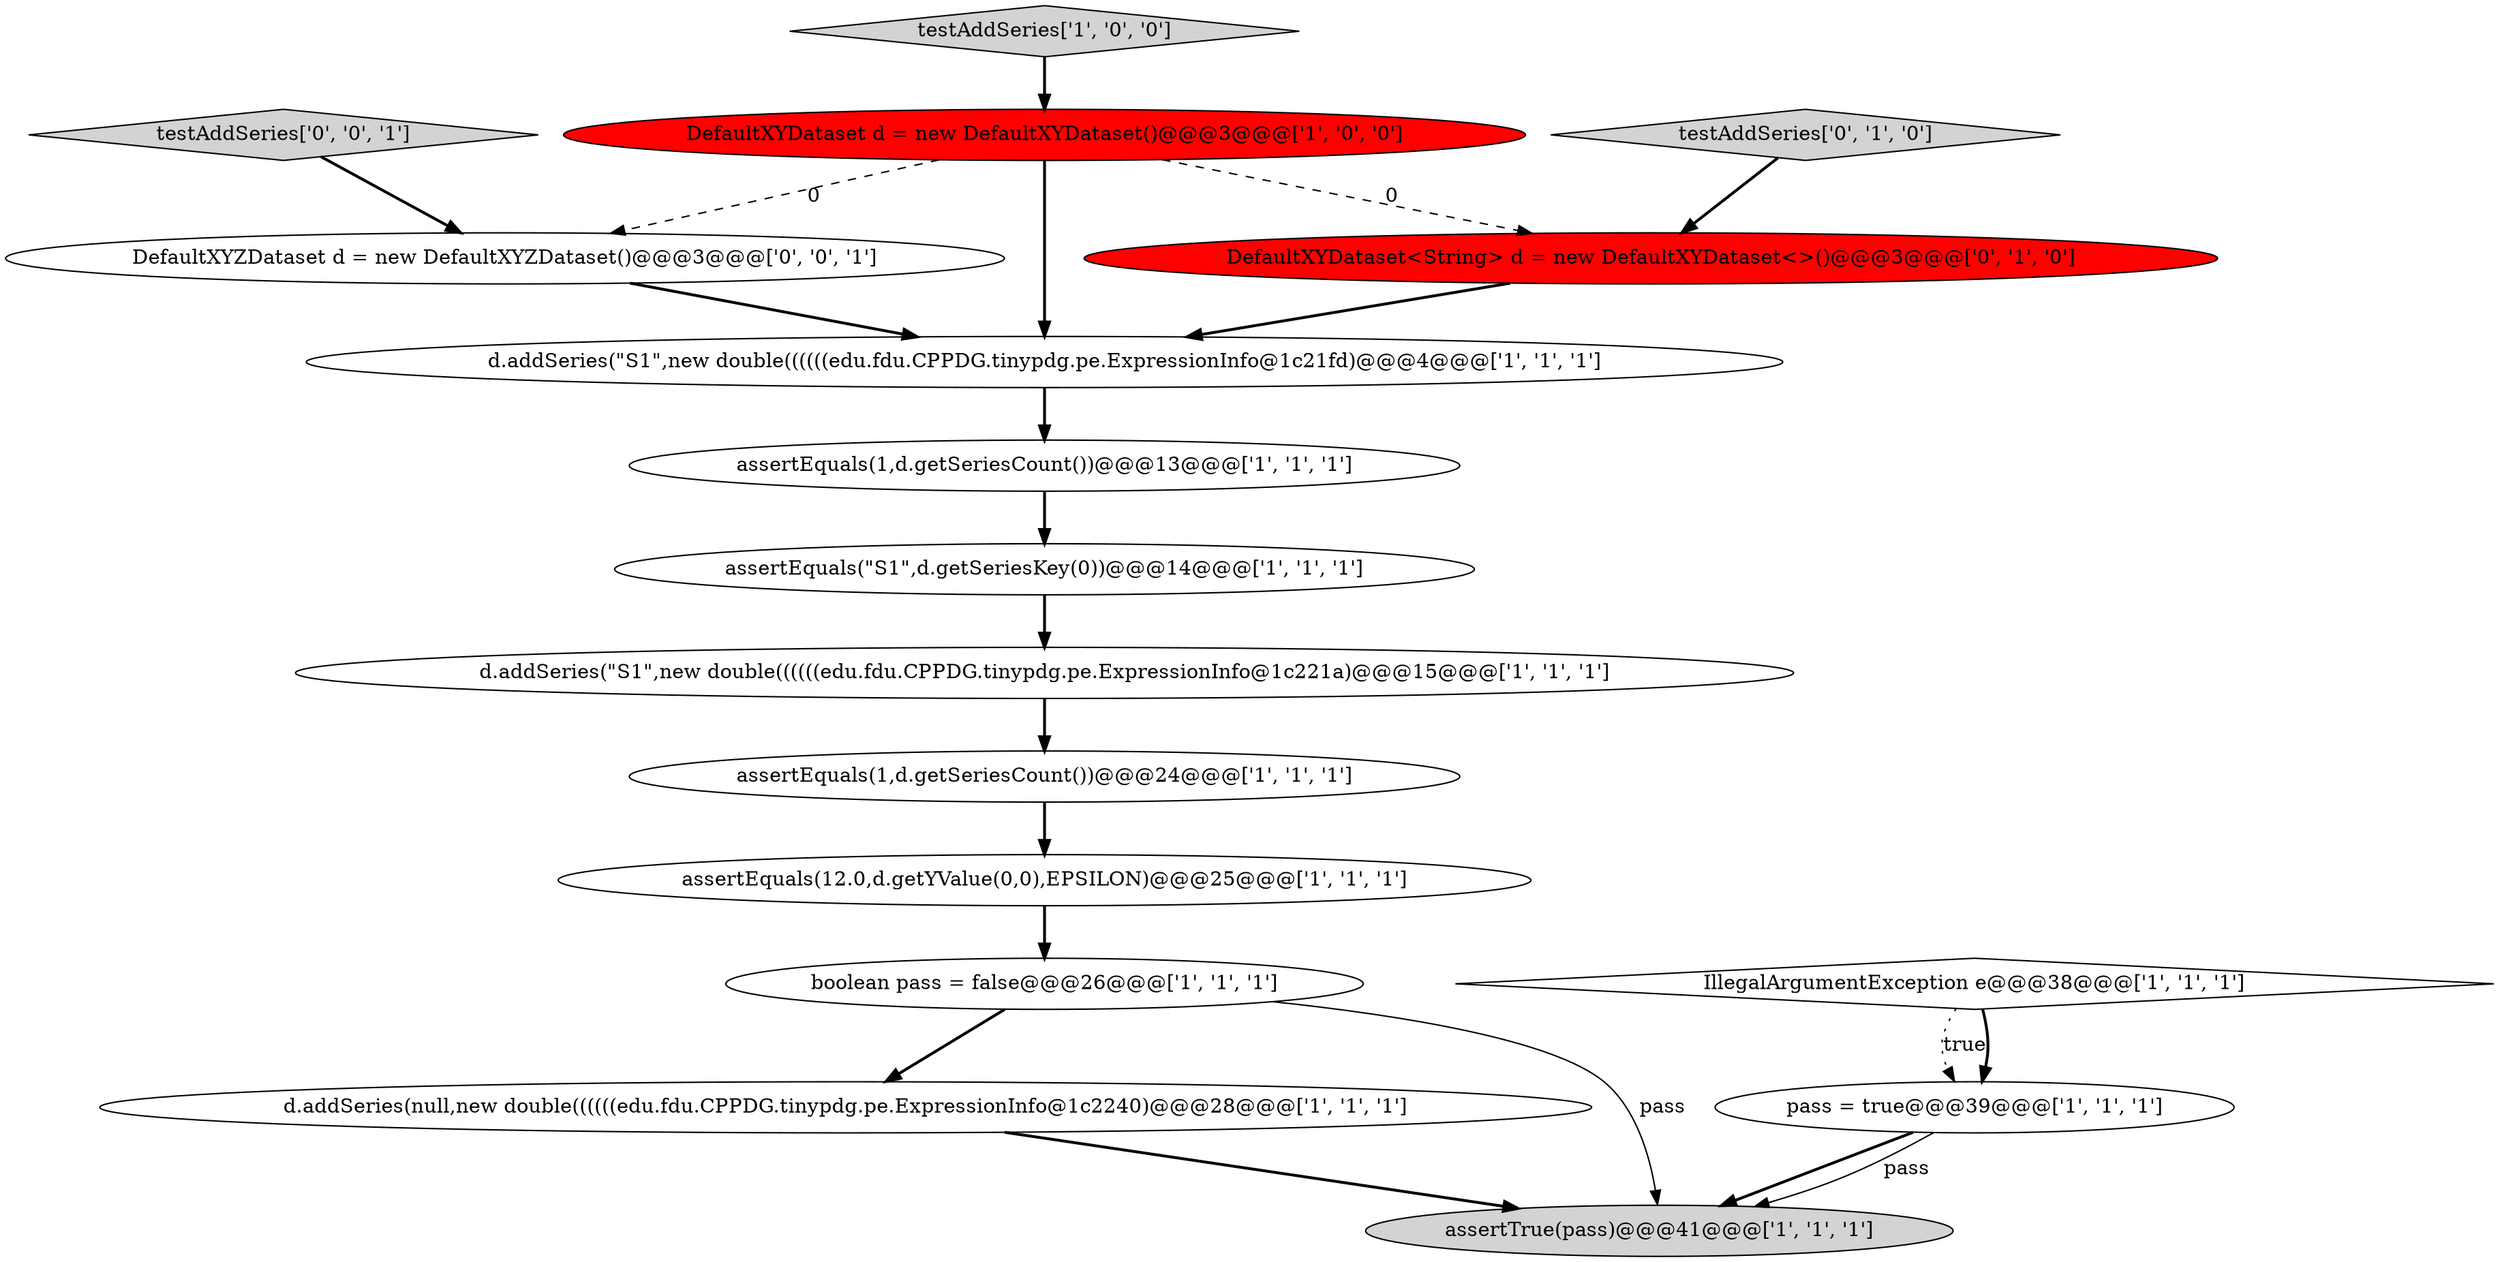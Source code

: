 digraph {
1 [style = filled, label = "pass = true@@@39@@@['1', '1', '1']", fillcolor = white, shape = ellipse image = "AAA0AAABBB1BBB"];
11 [style = filled, label = "assertEquals(\"S1\",d.getSeriesKey(0))@@@14@@@['1', '1', '1']", fillcolor = white, shape = ellipse image = "AAA0AAABBB1BBB"];
15 [style = filled, label = "DefaultXYZDataset d = new DefaultXYZDataset()@@@3@@@['0', '0', '1']", fillcolor = white, shape = ellipse image = "AAA0AAABBB3BBB"];
16 [style = filled, label = "testAddSeries['0', '0', '1']", fillcolor = lightgray, shape = diamond image = "AAA0AAABBB3BBB"];
13 [style = filled, label = "DefaultXYDataset<String> d = new DefaultXYDataset<>()@@@3@@@['0', '1', '0']", fillcolor = red, shape = ellipse image = "AAA1AAABBB2BBB"];
10 [style = filled, label = "IllegalArgumentException e@@@38@@@['1', '1', '1']", fillcolor = white, shape = diamond image = "AAA0AAABBB1BBB"];
9 [style = filled, label = "assertEquals(1,d.getSeriesCount())@@@13@@@['1', '1', '1']", fillcolor = white, shape = ellipse image = "AAA0AAABBB1BBB"];
7 [style = filled, label = "testAddSeries['1', '0', '0']", fillcolor = lightgray, shape = diamond image = "AAA0AAABBB1BBB"];
4 [style = filled, label = "boolean pass = false@@@26@@@['1', '1', '1']", fillcolor = white, shape = ellipse image = "AAA0AAABBB1BBB"];
8 [style = filled, label = "d.addSeries(\"S1\",new double((((((edu.fdu.CPPDG.tinypdg.pe.ExpressionInfo@1c221a)@@@15@@@['1', '1', '1']", fillcolor = white, shape = ellipse image = "AAA0AAABBB1BBB"];
12 [style = filled, label = "assertEquals(12.0,d.getYValue(0,0),EPSILON)@@@25@@@['1', '1', '1']", fillcolor = white, shape = ellipse image = "AAA0AAABBB1BBB"];
6 [style = filled, label = "d.addSeries(null,new double((((((edu.fdu.CPPDG.tinypdg.pe.ExpressionInfo@1c2240)@@@28@@@['1', '1', '1']", fillcolor = white, shape = ellipse image = "AAA0AAABBB1BBB"];
0 [style = filled, label = "d.addSeries(\"S1\",new double((((((edu.fdu.CPPDG.tinypdg.pe.ExpressionInfo@1c21fd)@@@4@@@['1', '1', '1']", fillcolor = white, shape = ellipse image = "AAA0AAABBB1BBB"];
5 [style = filled, label = "assertTrue(pass)@@@41@@@['1', '1', '1']", fillcolor = lightgray, shape = ellipse image = "AAA0AAABBB1BBB"];
3 [style = filled, label = "assertEquals(1,d.getSeriesCount())@@@24@@@['1', '1', '1']", fillcolor = white, shape = ellipse image = "AAA0AAABBB1BBB"];
2 [style = filled, label = "DefaultXYDataset d = new DefaultXYDataset()@@@3@@@['1', '0', '0']", fillcolor = red, shape = ellipse image = "AAA1AAABBB1BBB"];
14 [style = filled, label = "testAddSeries['0', '1', '0']", fillcolor = lightgray, shape = diamond image = "AAA0AAABBB2BBB"];
1->5 [style = bold, label=""];
16->15 [style = bold, label=""];
0->9 [style = bold, label=""];
9->11 [style = bold, label=""];
4->6 [style = bold, label=""];
1->5 [style = solid, label="pass"];
8->3 [style = bold, label=""];
3->12 [style = bold, label=""];
2->15 [style = dashed, label="0"];
6->5 [style = bold, label=""];
2->0 [style = bold, label=""];
12->4 [style = bold, label=""];
7->2 [style = bold, label=""];
2->13 [style = dashed, label="0"];
15->0 [style = bold, label=""];
4->5 [style = solid, label="pass"];
11->8 [style = bold, label=""];
10->1 [style = dotted, label="true"];
14->13 [style = bold, label=""];
10->1 [style = bold, label=""];
13->0 [style = bold, label=""];
}
